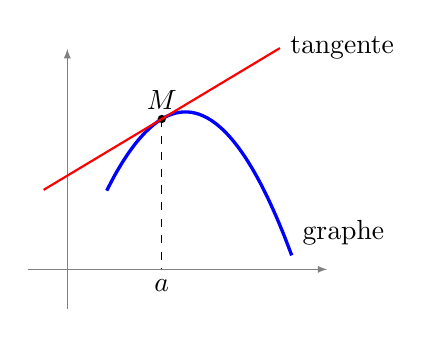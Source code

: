 \begin{tikzpicture}
\usetikzlibrary{calc}
	\draw[->,>=latex, gray, very thin] (-0.5,0) -- (3.3,0);
	\draw[->,>=latex, gray, very thin] (0,-0.5) -- (0,2.8);

%	\draw[domain=-0.25:2.5,black,thick,smooth] plot (\x,{0.6+0.4*\x+0.6*cos(4*\x r)});

    \draw[domain=0:2.35, blue,very thick,smooth] plot (0.5+\x,{2-(\x-1)^2)}) node[above right,black] {graphe};


   \def \x{0.7}
    \coordinate (A) at ({0.5+\x},{2-(\x-1)^2)});
    \fill (A) circle (1.5pt) node[above] {$M$};

    \draw[red,thick] (A)--+(1.5,{1.5*(2-2*\x)}) node[right,black]{tangente};
    \draw[red,thick] (A)--+(-1.5,{-1.5*(2-2*\x)}) ;

  \draw[dashed] (A)--({0.5+\x},0) node[below]{$a$};

% \foreach \i in {4,3,...,1}
% {
%   \def\xx{\x + 1.5-0.3*\i};
%     \coordinate (M) at ({\xx},{2-(\xx-1)^2)});
%     \fill (M) circle (1.5pt);
%     \draw (A)--(M)--+($\i*(M)-\i*(A)$)--(A)--+($\i*(A)-\i*(M)$);
%     \coordinate (P) at ({\xx},0);
% };

%   \draw[dashed] (M)--(P) node[below]{$x$};
%   \node[above right] at (M) {$M$};

\end{tikzpicture}